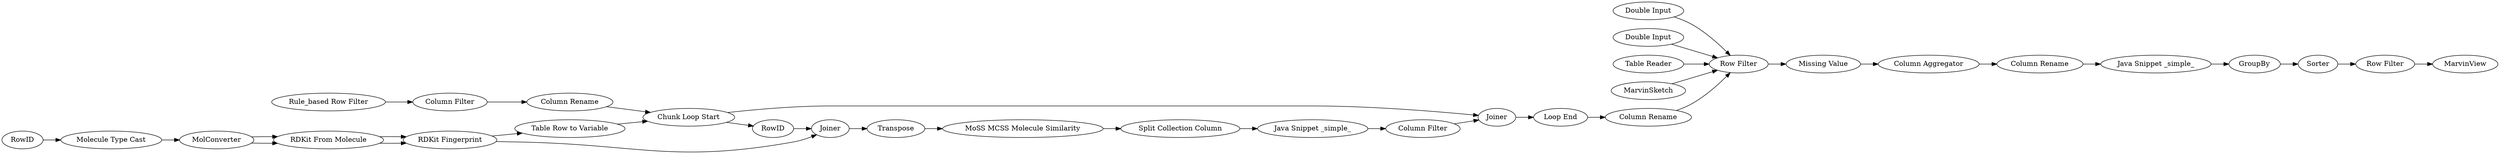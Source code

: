 digraph {
	861 [label="Double Input"]
	862 [label="Double Input"]
	868 [label=MarvinView]
	876 [label="Table Reader"]
	1208 [label=MarvinSketch]
	1 [label="MoSS MCSS Molecule Similarity"]
	116 [label=Joiner]
	432 [label="Column Filter"]
	451 [label="Java Snippet _simple_"]
	452 [label="Split Collection Column"]
	618 [label=Sorter]
	619 [label="Row Filter"]
	659 [label=Joiner]
	816 [label="RDKit Fingerprint"]
	828 [label="RDKit From Molecule"]
	830 [label=MolConverter]
	831 [label="Column Filter"]
	1090 [label="Molecule Type Cast"]
	1145 [label="Column Rename"]
	1160 [label="Java Snippet _simple_"]
	1163 [label="Missing Value"]
	1164 [label="Column Rename"]
	1171 [label=GroupBy]
	1187 [label="Row Filter"]
	1192 [label="Chunk Loop Start"]
	1196 [label="Loop End"]
	1201 [label=RowID]
	1202 [label=Transpose]
	1203 [label="Column Rename"]
	1205 [label="Table Row to Variable"]
	1207 [label=RowID]
	1211 [label="Column Aggregator"]
	1212 [label="Rule_based Row Filter"]
	1 -> 452
	116 -> 1202
	432 -> 659
	451 -> 432
	452 -> 451
	618 -> 1187
	619 -> 1163
	659 -> 1196
	816 -> 116
	816 -> 1205
	828 -> 816
	828 -> 816
	830 -> 828
	830 -> 828
	831 -> 1145
	1090 -> 830
	1145 -> 1192
	1160 -> 1171
	1163 -> 1211
	1164 -> 1160
	1171 -> 618
	1192 -> 1201
	1192 -> 659
	1196 -> 1203
	1201 -> 116
	1202 -> 1
	1203 -> 619
	1205 -> 1192
	1207 -> 1090
	1211 -> 1164
	1212 -> 831
	861 -> 619
	862 -> 619
	876 -> 619
	1208 -> 619
	1187 -> 868
	rankdir=LR
}
